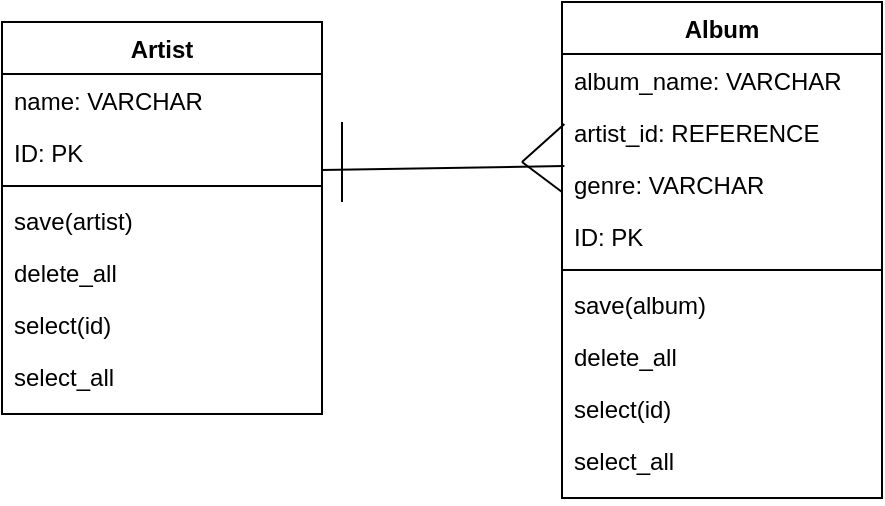 <mxfile version="15.5.9"><diagram id="QUfOzT7nfOTMhUAMMUD5" name="Page-1"><mxGraphModel dx="770" dy="570" grid="1" gridSize="10" guides="1" tooltips="1" connect="1" arrows="1" fold="1" page="1" pageScale="1" pageWidth="827" pageHeight="1169" math="0" shadow="0"><root><mxCell id="0"/><mxCell id="1" parent="0"/><mxCell id="GCeBq8XGm-qoFw4O1UcG-15" value="" style="endArrow=none;html=1;rounded=0;entryX=1;entryY=0.077;entryDx=0;entryDy=0;entryPerimeter=0;exitX=0.007;exitY=1;exitDx=0;exitDy=0;exitPerimeter=0;" edge="1" parent="1"><mxGeometry width="50" height="50" relative="1" as="geometry"><mxPoint x="361.19" y="212" as="sourcePoint"/><mxPoint x="240" y="214.002" as="targetPoint"/></mxGeometry></mxCell><mxCell id="GCeBq8XGm-qoFw4O1UcG-16" value="" style="endArrow=none;html=1;rounded=0;" edge="1" parent="1"><mxGeometry width="50" height="50" relative="1" as="geometry"><mxPoint x="250" y="230" as="sourcePoint"/><mxPoint x="250" y="190" as="targetPoint"/></mxGeometry></mxCell><mxCell id="GCeBq8XGm-qoFw4O1UcG-17" value="" style="endArrow=none;html=1;rounded=0;entryX=0;entryY=0.5;entryDx=0;entryDy=0;" edge="1" parent="1"><mxGeometry width="50" height="50" relative="1" as="geometry"><mxPoint x="340" y="210" as="sourcePoint"/><mxPoint x="360" y="225" as="targetPoint"/></mxGeometry></mxCell><mxCell id="GCeBq8XGm-qoFw4O1UcG-18" value="" style="endArrow=none;html=1;rounded=0;exitX=0.007;exitY=0.192;exitDx=0;exitDy=0;exitPerimeter=0;" edge="1" parent="1"><mxGeometry width="50" height="50" relative="1" as="geometry"><mxPoint x="361.19" y="190.992" as="sourcePoint"/><mxPoint x="340" y="210" as="targetPoint"/></mxGeometry></mxCell><mxCell id="GCeBq8XGm-qoFw4O1UcG-21" value="Artist" style="swimlane;fontStyle=1;align=center;verticalAlign=top;childLayout=stackLayout;horizontal=1;startSize=26;horizontalStack=0;resizeParent=1;resizeParentMax=0;resizeLast=0;collapsible=1;marginBottom=0;" vertex="1" parent="1"><mxGeometry x="80" y="140" width="160" height="196" as="geometry"/></mxCell><mxCell id="GCeBq8XGm-qoFw4O1UcG-22" value="name: VARCHAR" style="text;strokeColor=none;fillColor=none;align=left;verticalAlign=top;spacingLeft=4;spacingRight=4;overflow=hidden;rotatable=0;points=[[0,0.5],[1,0.5]];portConstraint=eastwest;" vertex="1" parent="GCeBq8XGm-qoFw4O1UcG-21"><mxGeometry y="26" width="160" height="26" as="geometry"/></mxCell><mxCell id="GCeBq8XGm-qoFw4O1UcG-25" value="ID: PK" style="text;strokeColor=none;fillColor=none;align=left;verticalAlign=top;spacingLeft=4;spacingRight=4;overflow=hidden;rotatable=0;points=[[0,0.5],[1,0.5]];portConstraint=eastwest;" vertex="1" parent="GCeBq8XGm-qoFw4O1UcG-21"><mxGeometry y="52" width="160" height="26" as="geometry"/></mxCell><mxCell id="GCeBq8XGm-qoFw4O1UcG-23" value="" style="line;strokeWidth=1;fillColor=none;align=left;verticalAlign=middle;spacingTop=-1;spacingLeft=3;spacingRight=3;rotatable=0;labelPosition=right;points=[];portConstraint=eastwest;" vertex="1" parent="GCeBq8XGm-qoFw4O1UcG-21"><mxGeometry y="78" width="160" height="8" as="geometry"/></mxCell><mxCell id="GCeBq8XGm-qoFw4O1UcG-24" value="save(artist)" style="text;strokeColor=none;fillColor=none;align=left;verticalAlign=top;spacingLeft=4;spacingRight=4;overflow=hidden;rotatable=0;points=[[0,0.5],[1,0.5]];portConstraint=eastwest;" vertex="1" parent="GCeBq8XGm-qoFw4O1UcG-21"><mxGeometry y="86" width="160" height="26" as="geometry"/></mxCell><mxCell id="GCeBq8XGm-qoFw4O1UcG-26" value="delete_all" style="text;strokeColor=none;fillColor=none;align=left;verticalAlign=top;spacingLeft=4;spacingRight=4;overflow=hidden;rotatable=0;points=[[0,0.5],[1,0.5]];portConstraint=eastwest;" vertex="1" parent="GCeBq8XGm-qoFw4O1UcG-21"><mxGeometry y="112" width="160" height="26" as="geometry"/></mxCell><mxCell id="GCeBq8XGm-qoFw4O1UcG-27" value="select(id)" style="text;strokeColor=none;fillColor=none;align=left;verticalAlign=top;spacingLeft=4;spacingRight=4;overflow=hidden;rotatable=0;points=[[0,0.5],[1,0.5]];portConstraint=eastwest;" vertex="1" parent="GCeBq8XGm-qoFw4O1UcG-21"><mxGeometry y="138" width="160" height="26" as="geometry"/></mxCell><mxCell id="GCeBq8XGm-qoFw4O1UcG-28" value="select_all" style="text;strokeColor=none;fillColor=none;align=left;verticalAlign=top;spacingLeft=4;spacingRight=4;overflow=hidden;rotatable=0;points=[[0,0.5],[1,0.5]];portConstraint=eastwest;" vertex="1" parent="GCeBq8XGm-qoFw4O1UcG-21"><mxGeometry y="164" width="160" height="32" as="geometry"/></mxCell><mxCell id="GCeBq8XGm-qoFw4O1UcG-29" value="Album" style="swimlane;fontStyle=1;align=center;verticalAlign=top;childLayout=stackLayout;horizontal=1;startSize=26;horizontalStack=0;resizeParent=1;resizeParentMax=0;resizeLast=0;collapsible=1;marginBottom=0;" vertex="1" parent="1"><mxGeometry x="360" y="130" width="160" height="248" as="geometry"/></mxCell><mxCell id="GCeBq8XGm-qoFw4O1UcG-30" value="album_name: VARCHAR" style="text;strokeColor=none;fillColor=none;align=left;verticalAlign=top;spacingLeft=4;spacingRight=4;overflow=hidden;rotatable=0;points=[[0,0.5],[1,0.5]];portConstraint=eastwest;" vertex="1" parent="GCeBq8XGm-qoFw4O1UcG-29"><mxGeometry y="26" width="160" height="26" as="geometry"/></mxCell><mxCell id="GCeBq8XGm-qoFw4O1UcG-37" value="artist_id: REFERENCE" style="text;strokeColor=none;fillColor=none;align=left;verticalAlign=top;spacingLeft=4;spacingRight=4;overflow=hidden;rotatable=0;points=[[0,0.5],[1,0.5]];portConstraint=eastwest;" vertex="1" parent="GCeBq8XGm-qoFw4O1UcG-29"><mxGeometry y="52" width="160" height="26" as="geometry"/></mxCell><mxCell id="GCeBq8XGm-qoFw4O1UcG-38" value="genre: VARCHAR" style="text;strokeColor=none;fillColor=none;align=left;verticalAlign=top;spacingLeft=4;spacingRight=4;overflow=hidden;rotatable=0;points=[[0,0.5],[1,0.5]];portConstraint=eastwest;" vertex="1" parent="GCeBq8XGm-qoFw4O1UcG-29"><mxGeometry y="78" width="160" height="26" as="geometry"/></mxCell><mxCell id="GCeBq8XGm-qoFw4O1UcG-31" value="ID: PK" style="text;strokeColor=none;fillColor=none;align=left;verticalAlign=top;spacingLeft=4;spacingRight=4;overflow=hidden;rotatable=0;points=[[0,0.5],[1,0.5]];portConstraint=eastwest;" vertex="1" parent="GCeBq8XGm-qoFw4O1UcG-29"><mxGeometry y="104" width="160" height="26" as="geometry"/></mxCell><mxCell id="GCeBq8XGm-qoFw4O1UcG-32" value="" style="line;strokeWidth=1;fillColor=none;align=left;verticalAlign=middle;spacingTop=-1;spacingLeft=3;spacingRight=3;rotatable=0;labelPosition=right;points=[];portConstraint=eastwest;" vertex="1" parent="GCeBq8XGm-qoFw4O1UcG-29"><mxGeometry y="130" width="160" height="8" as="geometry"/></mxCell><mxCell id="GCeBq8XGm-qoFw4O1UcG-33" value="save(album)" style="text;strokeColor=none;fillColor=none;align=left;verticalAlign=top;spacingLeft=4;spacingRight=4;overflow=hidden;rotatable=0;points=[[0,0.5],[1,0.5]];portConstraint=eastwest;" vertex="1" parent="GCeBq8XGm-qoFw4O1UcG-29"><mxGeometry y="138" width="160" height="26" as="geometry"/></mxCell><mxCell id="GCeBq8XGm-qoFw4O1UcG-34" value="delete_all" style="text;strokeColor=none;fillColor=none;align=left;verticalAlign=top;spacingLeft=4;spacingRight=4;overflow=hidden;rotatable=0;points=[[0,0.5],[1,0.5]];portConstraint=eastwest;" vertex="1" parent="GCeBq8XGm-qoFw4O1UcG-29"><mxGeometry y="164" width="160" height="26" as="geometry"/></mxCell><mxCell id="GCeBq8XGm-qoFw4O1UcG-35" value="select(id)" style="text;strokeColor=none;fillColor=none;align=left;verticalAlign=top;spacingLeft=4;spacingRight=4;overflow=hidden;rotatable=0;points=[[0,0.5],[1,0.5]];portConstraint=eastwest;" vertex="1" parent="GCeBq8XGm-qoFw4O1UcG-29"><mxGeometry y="190" width="160" height="26" as="geometry"/></mxCell><mxCell id="GCeBq8XGm-qoFw4O1UcG-36" value="select_all" style="text;strokeColor=none;fillColor=none;align=left;verticalAlign=top;spacingLeft=4;spacingRight=4;overflow=hidden;rotatable=0;points=[[0,0.5],[1,0.5]];portConstraint=eastwest;" vertex="1" parent="GCeBq8XGm-qoFw4O1UcG-29"><mxGeometry y="216" width="160" height="32" as="geometry"/></mxCell></root></mxGraphModel></diagram></mxfile>